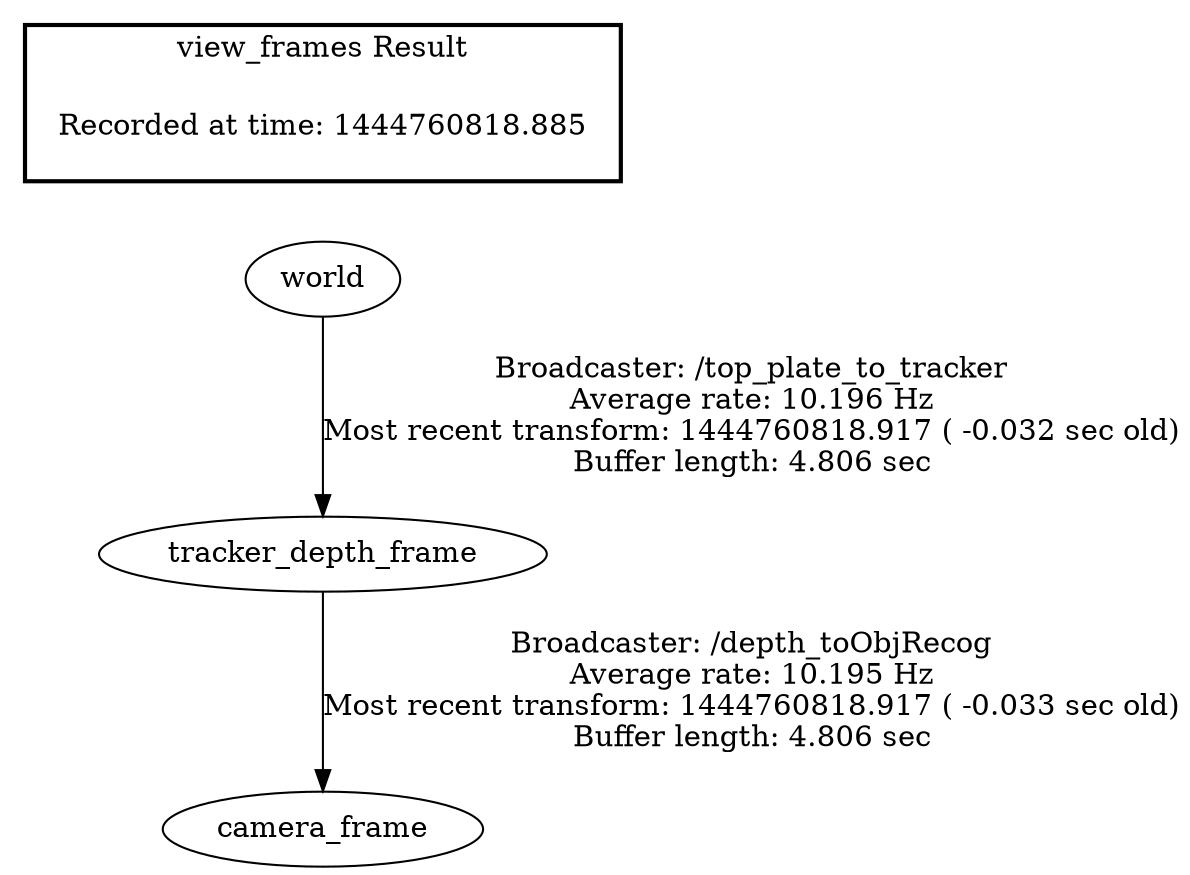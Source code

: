 digraph G {
"world" -> "tracker_depth_frame"[label="Broadcaster: /top_plate_to_tracker\nAverage rate: 10.196 Hz\nMost recent transform: 1444760818.917 ( -0.032 sec old)\nBuffer length: 4.806 sec\n"];
"tracker_depth_frame" -> "camera_frame"[label="Broadcaster: /depth_toObjRecog\nAverage rate: 10.195 Hz\nMost recent transform: 1444760818.917 ( -0.033 sec old)\nBuffer length: 4.806 sec\n"];
edge [style=invis];
 subgraph cluster_legend { style=bold; color=black; label ="view_frames Result";
"Recorded at time: 1444760818.885"[ shape=plaintext ] ;
 }->"world";
}